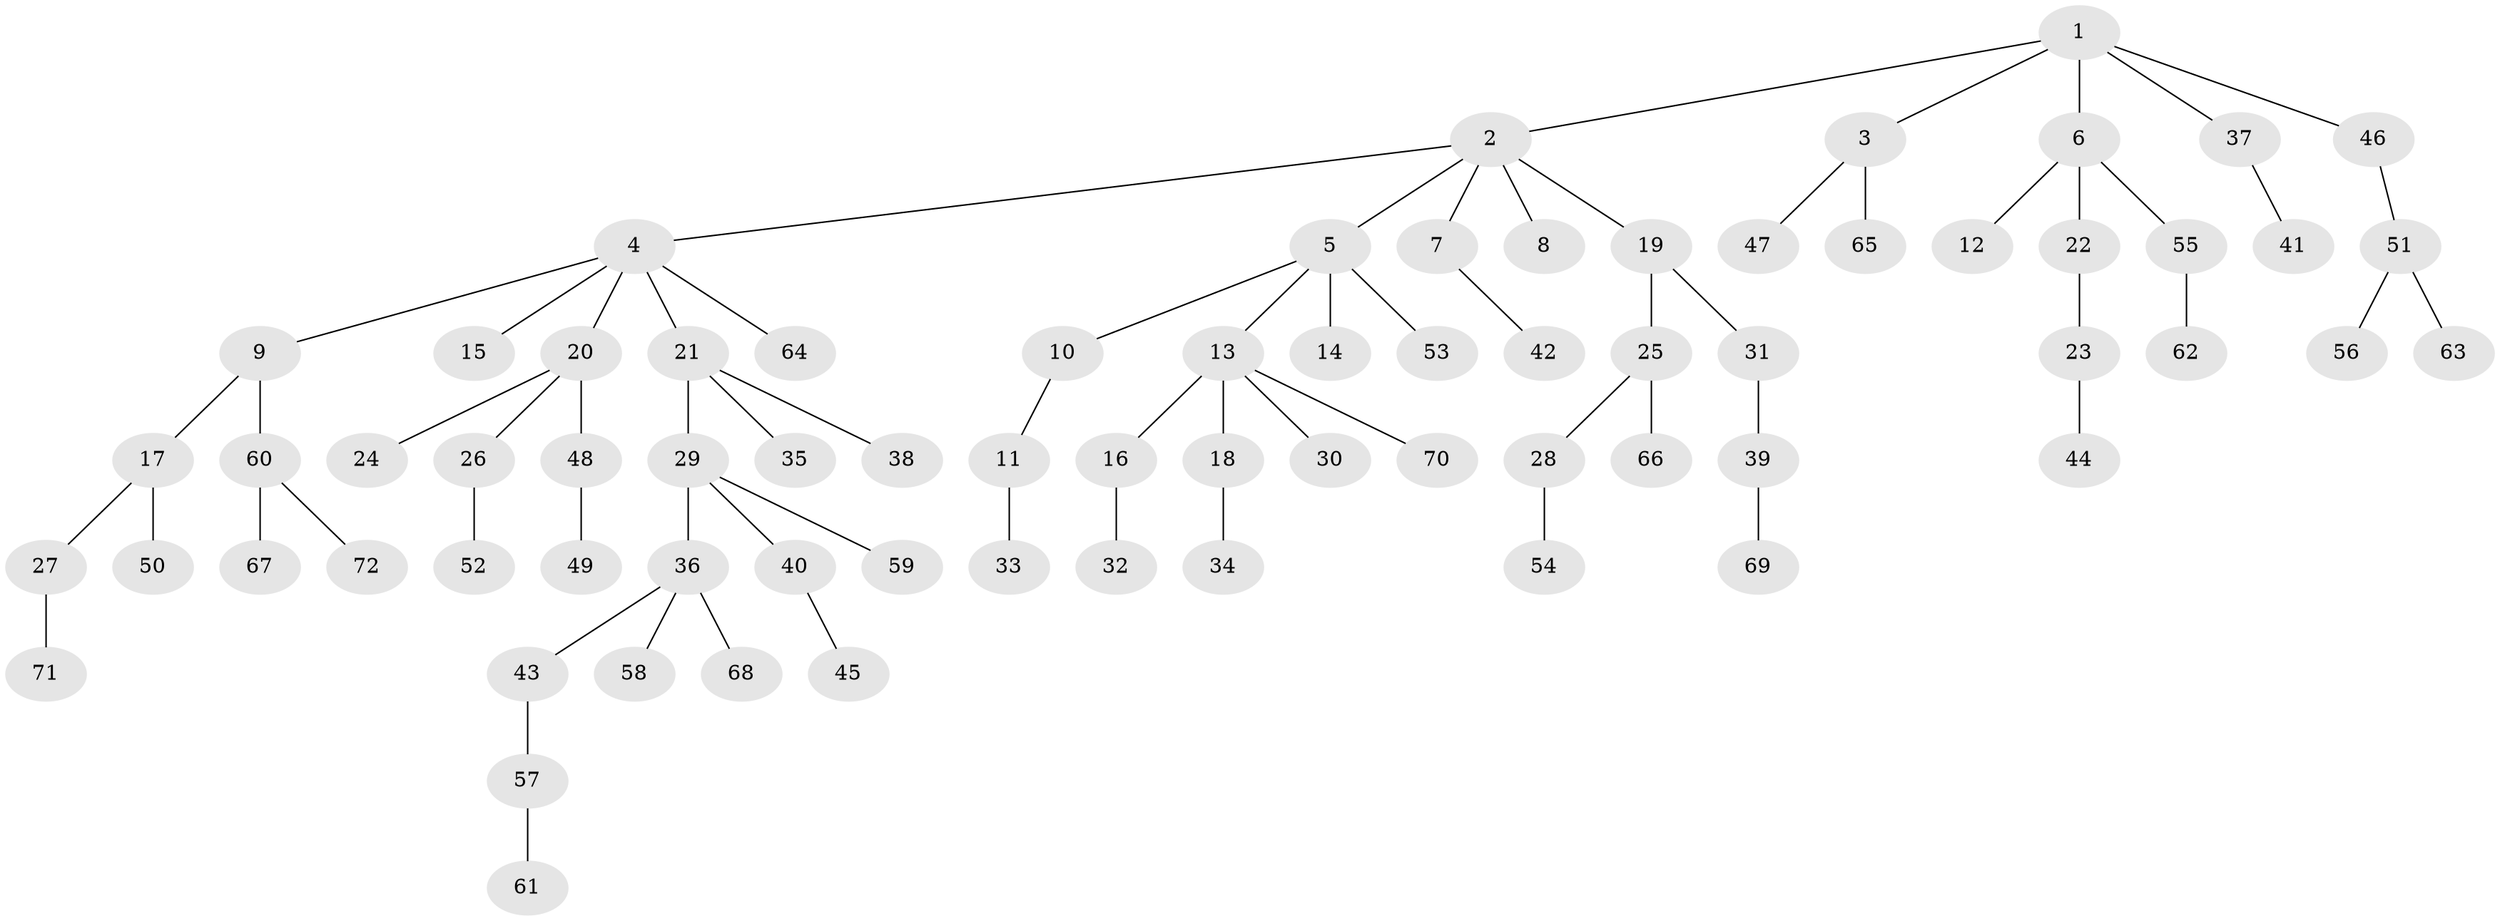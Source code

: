 // coarse degree distribution, {5: 0.06382978723404255, 2: 0.1276595744680851, 4: 0.14893617021276595, 1: 0.5957446808510638, 3: 0.06382978723404255}
// Generated by graph-tools (version 1.1) at 2025/52/02/27/25 19:52:10]
// undirected, 72 vertices, 71 edges
graph export_dot {
graph [start="1"]
  node [color=gray90,style=filled];
  1;
  2;
  3;
  4;
  5;
  6;
  7;
  8;
  9;
  10;
  11;
  12;
  13;
  14;
  15;
  16;
  17;
  18;
  19;
  20;
  21;
  22;
  23;
  24;
  25;
  26;
  27;
  28;
  29;
  30;
  31;
  32;
  33;
  34;
  35;
  36;
  37;
  38;
  39;
  40;
  41;
  42;
  43;
  44;
  45;
  46;
  47;
  48;
  49;
  50;
  51;
  52;
  53;
  54;
  55;
  56;
  57;
  58;
  59;
  60;
  61;
  62;
  63;
  64;
  65;
  66;
  67;
  68;
  69;
  70;
  71;
  72;
  1 -- 2;
  1 -- 3;
  1 -- 6;
  1 -- 37;
  1 -- 46;
  2 -- 4;
  2 -- 5;
  2 -- 7;
  2 -- 8;
  2 -- 19;
  3 -- 47;
  3 -- 65;
  4 -- 9;
  4 -- 15;
  4 -- 20;
  4 -- 21;
  4 -- 64;
  5 -- 10;
  5 -- 13;
  5 -- 14;
  5 -- 53;
  6 -- 12;
  6 -- 22;
  6 -- 55;
  7 -- 42;
  9 -- 17;
  9 -- 60;
  10 -- 11;
  11 -- 33;
  13 -- 16;
  13 -- 18;
  13 -- 30;
  13 -- 70;
  16 -- 32;
  17 -- 27;
  17 -- 50;
  18 -- 34;
  19 -- 25;
  19 -- 31;
  20 -- 24;
  20 -- 26;
  20 -- 48;
  21 -- 29;
  21 -- 35;
  21 -- 38;
  22 -- 23;
  23 -- 44;
  25 -- 28;
  25 -- 66;
  26 -- 52;
  27 -- 71;
  28 -- 54;
  29 -- 36;
  29 -- 40;
  29 -- 59;
  31 -- 39;
  36 -- 43;
  36 -- 58;
  36 -- 68;
  37 -- 41;
  39 -- 69;
  40 -- 45;
  43 -- 57;
  46 -- 51;
  48 -- 49;
  51 -- 56;
  51 -- 63;
  55 -- 62;
  57 -- 61;
  60 -- 67;
  60 -- 72;
}
